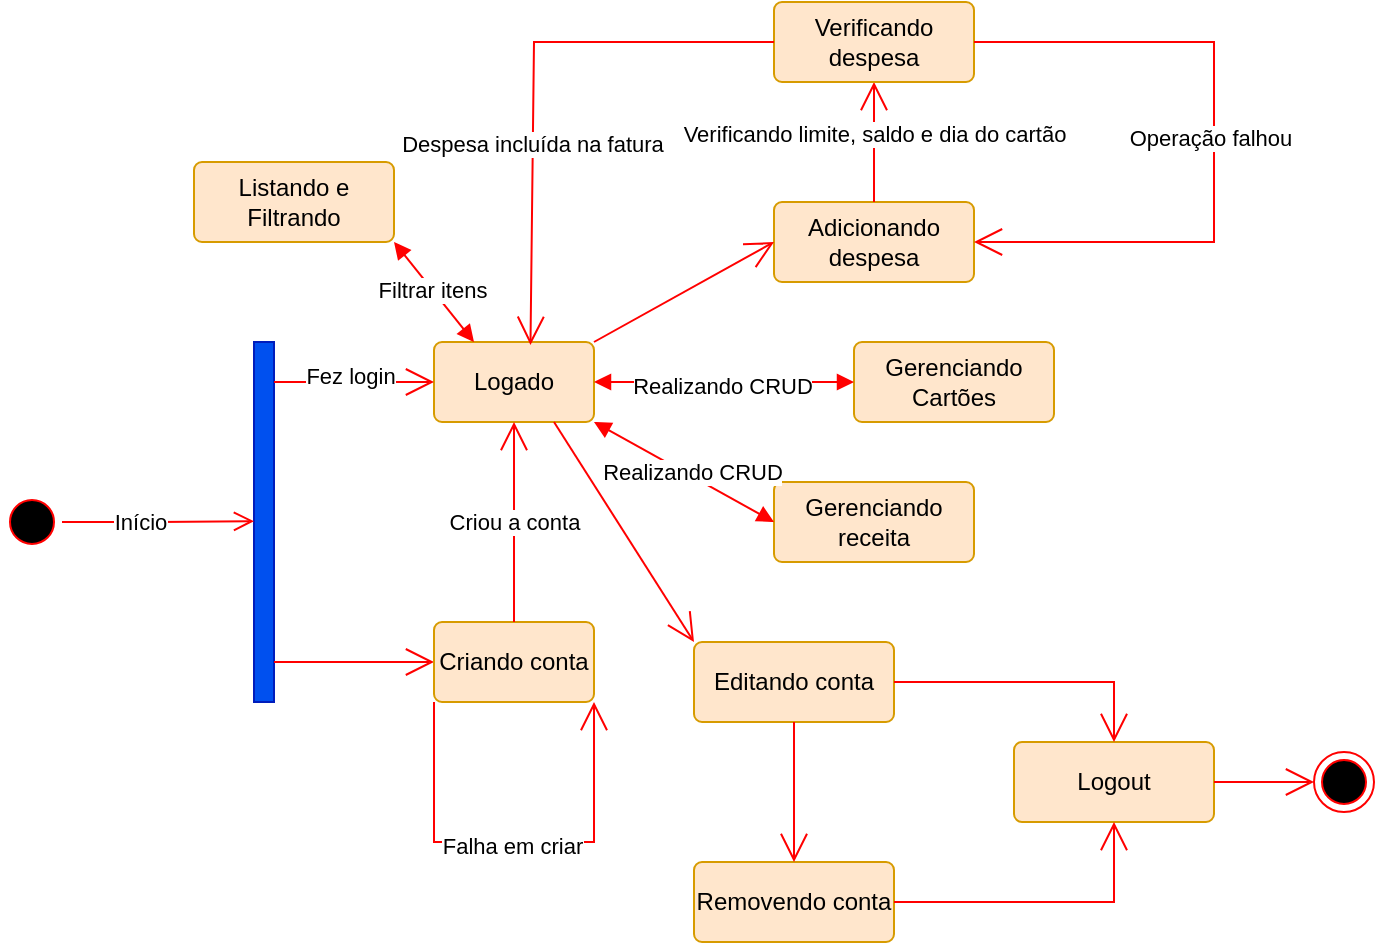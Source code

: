 <mxfile version="22.0.4" type="device">
  <diagram name="Página-1" id="mtOLmhw-D6BniO8EM2AF">
    <mxGraphModel dx="1050" dy="1763" grid="1" gridSize="10" guides="1" tooltips="1" connect="1" arrows="1" fold="1" page="1" pageScale="1" pageWidth="827" pageHeight="1169" math="0" shadow="0">
      <root>
        <mxCell id="0" />
        <mxCell id="1" parent="0" />
        <mxCell id="0eQ5dygPCjuKuCltlLgI-2" value="" style="html=1;points=[[0,0,0,0,5],[0,1,0,0,-5],[1,0,0,0,5],[1,1,0,0,-5]];perimeter=orthogonalPerimeter;outlineConnect=0;targetShapes=umlLifeline;portConstraint=eastwest;newEdgeStyle={&quot;curved&quot;:0,&quot;rounded&quot;:0};rounded=0;fillColor=#0050ef;strokeColor=#001DBC;fontColor=#ffffff;" vertex="1" parent="1">
          <mxGeometry x="210" y="80" width="10" height="180" as="geometry" />
        </mxCell>
        <mxCell id="0eQ5dygPCjuKuCltlLgI-3" value="" style="endArrow=open;endFill=1;endSize=12;html=1;rounded=0;strokeColor=#FF0000;" edge="1" parent="1">
          <mxGeometry width="160" relative="1" as="geometry">
            <mxPoint x="220" y="240" as="sourcePoint" />
            <mxPoint x="300" y="240" as="targetPoint" />
          </mxGeometry>
        </mxCell>
        <mxCell id="0eQ5dygPCjuKuCltlLgI-4" value="Criando conta" style="rounded=1;arcSize=10;whiteSpace=wrap;html=1;align=center;fillColor=#ffe6cc;strokeColor=#d79b00;" vertex="1" parent="1">
          <mxGeometry x="300" y="220" width="80" height="40" as="geometry" />
        </mxCell>
        <mxCell id="0eQ5dygPCjuKuCltlLgI-5" value="Logado" style="rounded=1;arcSize=10;whiteSpace=wrap;html=1;align=center;fillColor=#ffe6cc;strokeColor=#d79b00;" vertex="1" parent="1">
          <mxGeometry x="300" y="80" width="80" height="40" as="geometry" />
        </mxCell>
        <mxCell id="0eQ5dygPCjuKuCltlLgI-6" value="" style="endArrow=open;endFill=1;endSize=12;html=1;rounded=0;strokeColor=#FF0000;" edge="1" parent="1">
          <mxGeometry width="160" relative="1" as="geometry">
            <mxPoint x="220" y="100" as="sourcePoint" />
            <mxPoint x="300" y="100" as="targetPoint" />
          </mxGeometry>
        </mxCell>
        <mxCell id="0eQ5dygPCjuKuCltlLgI-16" value="Fez login" style="edgeLabel;html=1;align=center;verticalAlign=middle;resizable=0;points=[];" vertex="1" connectable="0" parent="0eQ5dygPCjuKuCltlLgI-6">
          <mxGeometry x="-0.057" y="3" relative="1" as="geometry">
            <mxPoint as="offset" />
          </mxGeometry>
        </mxCell>
        <mxCell id="0eQ5dygPCjuKuCltlLgI-7" value="Criou a conta" style="endArrow=open;endFill=1;endSize=12;html=1;rounded=0;exitX=0.5;exitY=0;exitDx=0;exitDy=0;entryX=0.5;entryY=1;entryDx=0;entryDy=0;strokeColor=#FF0000;" edge="1" parent="1" source="0eQ5dygPCjuKuCltlLgI-4" target="0eQ5dygPCjuKuCltlLgI-5">
          <mxGeometry width="160" relative="1" as="geometry">
            <mxPoint x="300" y="170" as="sourcePoint" />
            <mxPoint x="460" y="170" as="targetPoint" />
          </mxGeometry>
        </mxCell>
        <mxCell id="0eQ5dygPCjuKuCltlLgI-8" value="Adicionando despesa" style="rounded=1;arcSize=10;whiteSpace=wrap;html=1;align=center;fillColor=#ffe6cc;strokeColor=#d79b00;" vertex="1" parent="1">
          <mxGeometry x="470" y="10" width="100" height="40" as="geometry" />
        </mxCell>
        <mxCell id="0eQ5dygPCjuKuCltlLgI-9" value="Gerenciando Cartões" style="rounded=1;arcSize=10;whiteSpace=wrap;html=1;align=center;fillColor=#ffe6cc;strokeColor=#d79b00;" vertex="1" parent="1">
          <mxGeometry x="510" y="80" width="100" height="40" as="geometry" />
        </mxCell>
        <mxCell id="0eQ5dygPCjuKuCltlLgI-10" value="Gerenciando receita" style="rounded=1;arcSize=10;whiteSpace=wrap;html=1;align=center;fillColor=#ffe6cc;strokeColor=#d79b00;" vertex="1" parent="1">
          <mxGeometry x="470" y="150" width="100" height="40" as="geometry" />
        </mxCell>
        <mxCell id="0eQ5dygPCjuKuCltlLgI-13" value="" style="endArrow=block;startArrow=block;endFill=1;startFill=1;html=1;rounded=0;exitX=1;exitY=1;exitDx=0;exitDy=0;entryX=0;entryY=0.5;entryDx=0;entryDy=0;strokeColor=#FF0000;" edge="1" parent="1" source="0eQ5dygPCjuKuCltlLgI-5" target="0eQ5dygPCjuKuCltlLgI-10">
          <mxGeometry width="160" relative="1" as="geometry">
            <mxPoint x="380" y="40" as="sourcePoint" />
            <mxPoint x="540" y="40" as="targetPoint" />
          </mxGeometry>
        </mxCell>
        <mxCell id="0eQ5dygPCjuKuCltlLgI-18" value="Realizando CRUD" style="edgeLabel;html=1;align=center;verticalAlign=middle;resizable=0;points=[];" vertex="1" connectable="0" parent="0eQ5dygPCjuKuCltlLgI-13">
          <mxGeometry x="0.054" y="2" relative="1" as="geometry">
            <mxPoint as="offset" />
          </mxGeometry>
        </mxCell>
        <mxCell id="0eQ5dygPCjuKuCltlLgI-14" value="" style="endArrow=block;startArrow=block;endFill=1;startFill=1;html=1;rounded=0;entryX=0;entryY=0.5;entryDx=0;entryDy=0;strokeColor=#FF0000;" edge="1" parent="1" target="0eQ5dygPCjuKuCltlLgI-9">
          <mxGeometry width="160" relative="1" as="geometry">
            <mxPoint x="380" y="100" as="sourcePoint" />
            <mxPoint x="470" y="100" as="targetPoint" />
          </mxGeometry>
        </mxCell>
        <mxCell id="0eQ5dygPCjuKuCltlLgI-20" value="Realizando CRUD" style="edgeLabel;html=1;align=center;verticalAlign=middle;resizable=0;points=[];" vertex="1" connectable="0" parent="0eQ5dygPCjuKuCltlLgI-14">
          <mxGeometry x="-0.015" y="-2" relative="1" as="geometry">
            <mxPoint as="offset" />
          </mxGeometry>
        </mxCell>
        <mxCell id="0eQ5dygPCjuKuCltlLgI-24" value="" style="endArrow=open;endFill=1;endSize=12;html=1;rounded=0;exitX=1;exitY=0;exitDx=0;exitDy=0;entryX=0;entryY=0.5;entryDx=0;entryDy=0;strokeColor=#FF0000;" edge="1" parent="1" source="0eQ5dygPCjuKuCltlLgI-5" target="0eQ5dygPCjuKuCltlLgI-8">
          <mxGeometry width="160" relative="1" as="geometry">
            <mxPoint x="380" y="40" as="sourcePoint" />
            <mxPoint x="540" y="40" as="targetPoint" />
          </mxGeometry>
        </mxCell>
        <mxCell id="0eQ5dygPCjuKuCltlLgI-26" value="" style="endArrow=open;endFill=1;endSize=12;html=1;rounded=0;exitX=0.5;exitY=0;exitDx=0;exitDy=0;strokeColor=#FF0000;" edge="1" parent="1" source="0eQ5dygPCjuKuCltlLgI-8">
          <mxGeometry width="160" relative="1" as="geometry">
            <mxPoint x="500" y="-10" as="sourcePoint" />
            <mxPoint x="520" y="-50" as="targetPoint" />
          </mxGeometry>
        </mxCell>
        <mxCell id="0eQ5dygPCjuKuCltlLgI-28" value="Verificando limite, saldo e dia do cartão" style="edgeLabel;html=1;align=center;verticalAlign=middle;resizable=0;points=[];" vertex="1" connectable="0" parent="0eQ5dygPCjuKuCltlLgI-26">
          <mxGeometry x="0.158" relative="1" as="geometry">
            <mxPoint as="offset" />
          </mxGeometry>
        </mxCell>
        <mxCell id="0eQ5dygPCjuKuCltlLgI-27" value="Verificando despesa" style="rounded=1;arcSize=10;whiteSpace=wrap;html=1;align=center;fillColor=#ffe6cc;strokeColor=#d79b00;" vertex="1" parent="1">
          <mxGeometry x="470" y="-90" width="100" height="40" as="geometry" />
        </mxCell>
        <mxCell id="0eQ5dygPCjuKuCltlLgI-31" value="" style="endArrow=open;endFill=1;endSize=12;html=1;rounded=0;exitX=0;exitY=0.5;exitDx=0;exitDy=0;entryX=0.603;entryY=0.036;entryDx=0;entryDy=0;entryPerimeter=0;strokeColor=#FF0000;" edge="1" parent="1" source="0eQ5dygPCjuKuCltlLgI-27" target="0eQ5dygPCjuKuCltlLgI-5">
          <mxGeometry width="160" relative="1" as="geometry">
            <mxPoint x="260" y="-60" as="sourcePoint" />
            <mxPoint x="300" y="-70" as="targetPoint" />
            <Array as="points">
              <mxPoint x="390" y="-70" />
              <mxPoint x="350" y="-70" />
            </Array>
          </mxGeometry>
        </mxCell>
        <mxCell id="0eQ5dygPCjuKuCltlLgI-32" value="Despesa incluída na fatura" style="edgeLabel;html=1;align=center;verticalAlign=middle;resizable=0;points=[];" vertex="1" connectable="0" parent="0eQ5dygPCjuKuCltlLgI-31">
          <mxGeometry x="0.255" y="-1" relative="1" as="geometry">
            <mxPoint as="offset" />
          </mxGeometry>
        </mxCell>
        <mxCell id="0eQ5dygPCjuKuCltlLgI-33" value="" style="endArrow=open;endFill=1;endSize=12;html=1;rounded=0;entryX=1;entryY=0.5;entryDx=0;entryDy=0;strokeColor=#FF0000;" edge="1" parent="1" target="0eQ5dygPCjuKuCltlLgI-8">
          <mxGeometry width="160" relative="1" as="geometry">
            <mxPoint x="570" y="-70" as="sourcePoint" />
            <mxPoint x="690" y="50" as="targetPoint" />
            <Array as="points">
              <mxPoint x="650" y="-70" />
              <mxPoint x="690" y="-70" />
              <mxPoint x="690" y="-10" />
              <mxPoint x="690" y="20" />
              <mxPoint x="690" y="30" />
            </Array>
          </mxGeometry>
        </mxCell>
        <mxCell id="0eQ5dygPCjuKuCltlLgI-34" value="Operação falhou" style="edgeLabel;html=1;align=center;verticalAlign=middle;resizable=0;points=[];" vertex="1" connectable="0" parent="0eQ5dygPCjuKuCltlLgI-33">
          <mxGeometry x="-0.016" y="-2" relative="1" as="geometry">
            <mxPoint as="offset" />
          </mxGeometry>
        </mxCell>
        <mxCell id="0eQ5dygPCjuKuCltlLgI-35" value="Listando e Filtrando" style="rounded=1;arcSize=10;whiteSpace=wrap;html=1;align=center;fillColor=#ffe6cc;strokeColor=#d79b00;" vertex="1" parent="1">
          <mxGeometry x="180" y="-10" width="100" height="40" as="geometry" />
        </mxCell>
        <mxCell id="0eQ5dygPCjuKuCltlLgI-36" value="" style="endArrow=block;startArrow=block;endFill=1;startFill=1;html=1;rounded=0;exitX=1;exitY=1;exitDx=0;exitDy=0;entryX=0.25;entryY=0;entryDx=0;entryDy=0;strokeColor=#FF0000;" edge="1" parent="1" source="0eQ5dygPCjuKuCltlLgI-35" target="0eQ5dygPCjuKuCltlLgI-5">
          <mxGeometry width="160" relative="1" as="geometry">
            <mxPoint x="270" y="60" as="sourcePoint" />
            <mxPoint x="430" y="60" as="targetPoint" />
          </mxGeometry>
        </mxCell>
        <mxCell id="0eQ5dygPCjuKuCltlLgI-37" value="Filtrar itens" style="edgeLabel;html=1;align=center;verticalAlign=middle;resizable=0;points=[];" vertex="1" connectable="0" parent="0eQ5dygPCjuKuCltlLgI-36">
          <mxGeometry x="-0.051" relative="1" as="geometry">
            <mxPoint as="offset" />
          </mxGeometry>
        </mxCell>
        <mxCell id="0eQ5dygPCjuKuCltlLgI-39" value="" style="endArrow=open;endFill=1;endSize=12;html=1;rounded=0;exitX=0;exitY=1;exitDx=0;exitDy=0;entryX=1;entryY=1;entryDx=0;entryDy=0;strokeColor=#FF0000;" edge="1" parent="1" source="0eQ5dygPCjuKuCltlLgI-4" target="0eQ5dygPCjuKuCltlLgI-4">
          <mxGeometry width="160" relative="1" as="geometry">
            <mxPoint x="360" y="310" as="sourcePoint" />
            <mxPoint x="400" y="330" as="targetPoint" />
            <Array as="points">
              <mxPoint x="300" y="310" />
              <mxPoint x="300" y="330" />
              <mxPoint x="380" y="330" />
            </Array>
          </mxGeometry>
        </mxCell>
        <mxCell id="0eQ5dygPCjuKuCltlLgI-40" value="Falha em criar" style="edgeLabel;html=1;align=center;verticalAlign=middle;resizable=0;points=[];" vertex="1" connectable="0" parent="0eQ5dygPCjuKuCltlLgI-39">
          <mxGeometry x="-0.015" y="-2" relative="1" as="geometry">
            <mxPoint as="offset" />
          </mxGeometry>
        </mxCell>
        <mxCell id="0eQ5dygPCjuKuCltlLgI-42" value="" style="endArrow=open;endFill=1;endSize=12;html=1;rounded=0;exitX=0.75;exitY=1;exitDx=0;exitDy=0;strokeColor=#FF0000;" edge="1" parent="1" source="0eQ5dygPCjuKuCltlLgI-5">
          <mxGeometry width="160" relative="1" as="geometry">
            <mxPoint x="510" y="290" as="sourcePoint" />
            <mxPoint x="430" y="230" as="targetPoint" />
          </mxGeometry>
        </mxCell>
        <mxCell id="0eQ5dygPCjuKuCltlLgI-43" value="Editando conta" style="rounded=1;arcSize=10;whiteSpace=wrap;html=1;align=center;fillColor=#ffe6cc;strokeColor=#d79b00;" vertex="1" parent="1">
          <mxGeometry x="430" y="230" width="100" height="40" as="geometry" />
        </mxCell>
        <mxCell id="0eQ5dygPCjuKuCltlLgI-52" value="" style="ellipse;html=1;shape=startState;fillColor=#000000;strokeColor=#ff0000;" vertex="1" parent="1">
          <mxGeometry x="84" y="155" width="30" height="30" as="geometry" />
        </mxCell>
        <mxCell id="0eQ5dygPCjuKuCltlLgI-53" value="" style="edgeStyle=orthogonalEdgeStyle;html=1;verticalAlign=bottom;endArrow=open;endSize=8;strokeColor=#ff0000;rounded=0;entryX=-0.4;entryY=0.47;entryDx=0;entryDy=0;entryPerimeter=0;" edge="1" source="0eQ5dygPCjuKuCltlLgI-52" parent="1">
          <mxGeometry relative="1" as="geometry">
            <mxPoint x="210" y="169.6" as="targetPoint" />
          </mxGeometry>
        </mxCell>
        <mxCell id="0eQ5dygPCjuKuCltlLgI-54" value="Início" style="edgeLabel;html=1;align=center;verticalAlign=middle;resizable=0;points=[];" vertex="1" connectable="0" parent="0eQ5dygPCjuKuCltlLgI-53">
          <mxGeometry x="-0.197" relative="1" as="geometry">
            <mxPoint as="offset" />
          </mxGeometry>
        </mxCell>
        <mxCell id="0eQ5dygPCjuKuCltlLgI-55" value="" style="ellipse;html=1;shape=endState;fillColor=#000000;strokeColor=#ff0000;" vertex="1" parent="1">
          <mxGeometry x="740" y="285" width="30" height="30" as="geometry" />
        </mxCell>
        <mxCell id="0eQ5dygPCjuKuCltlLgI-56" value="Removendo conta" style="rounded=1;arcSize=10;whiteSpace=wrap;html=1;align=center;fillColor=#ffe6cc;strokeColor=#d79b00;" vertex="1" parent="1">
          <mxGeometry x="430" y="340" width="100" height="40" as="geometry" />
        </mxCell>
        <mxCell id="0eQ5dygPCjuKuCltlLgI-57" value="Logout" style="rounded=1;arcSize=10;whiteSpace=wrap;html=1;align=center;fillColor=#ffe6cc;strokeColor=#d79b00;" vertex="1" parent="1">
          <mxGeometry x="590" y="280" width="100" height="40" as="geometry" />
        </mxCell>
        <mxCell id="0eQ5dygPCjuKuCltlLgI-58" value="" style="endArrow=open;endFill=1;endSize=12;html=1;rounded=0;exitX=0.5;exitY=1;exitDx=0;exitDy=0;entryX=0.5;entryY=0;entryDx=0;entryDy=0;strokeColor=#FF0000;" edge="1" parent="1" source="0eQ5dygPCjuKuCltlLgI-43" target="0eQ5dygPCjuKuCltlLgI-56">
          <mxGeometry width="160" relative="1" as="geometry">
            <mxPoint x="470" y="300" as="sourcePoint" />
            <mxPoint x="630" y="300" as="targetPoint" />
          </mxGeometry>
        </mxCell>
        <mxCell id="0eQ5dygPCjuKuCltlLgI-59" value="" style="endArrow=open;endFill=1;endSize=12;html=1;rounded=0;fillColor=#f8cecc;strokeColor=#FF0000;" edge="1" parent="1" target="0eQ5dygPCjuKuCltlLgI-57">
          <mxGeometry width="160" relative="1" as="geometry">
            <mxPoint x="530" y="250" as="sourcePoint" />
            <mxPoint x="690" y="250" as="targetPoint" />
            <Array as="points">
              <mxPoint x="610" y="250" />
              <mxPoint x="640" y="250" />
            </Array>
          </mxGeometry>
        </mxCell>
        <mxCell id="0eQ5dygPCjuKuCltlLgI-60" value="" style="endArrow=open;endFill=1;endSize=12;html=1;rounded=0;strokeColor=#FF0000;" edge="1" parent="1">
          <mxGeometry width="160" relative="1" as="geometry">
            <mxPoint x="690" y="300" as="sourcePoint" />
            <mxPoint x="740" y="300" as="targetPoint" />
          </mxGeometry>
        </mxCell>
        <mxCell id="0eQ5dygPCjuKuCltlLgI-61" value="" style="endArrow=open;endFill=1;endSize=12;html=1;rounded=0;entryX=0.5;entryY=1;entryDx=0;entryDy=0;strokeColor=#FF0000;" edge="1" parent="1" target="0eQ5dygPCjuKuCltlLgI-57">
          <mxGeometry width="160" relative="1" as="geometry">
            <mxPoint x="530" y="360" as="sourcePoint" />
            <mxPoint x="690" y="360" as="targetPoint" />
            <Array as="points">
              <mxPoint x="610" y="360" />
              <mxPoint x="640" y="360" />
            </Array>
          </mxGeometry>
        </mxCell>
      </root>
    </mxGraphModel>
  </diagram>
</mxfile>
